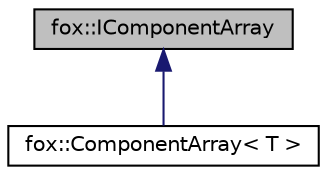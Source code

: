 digraph "fox::IComponentArray"
{
 // LATEX_PDF_SIZE
  edge [fontname="Helvetica",fontsize="10",labelfontname="Helvetica",labelfontsize="10"];
  node [fontname="Helvetica",fontsize="10",shape=record];
  Node1 [label="fox::IComponentArray",height=0.2,width=0.4,color="black", fillcolor="grey75", style="filled", fontcolor="black",tooltip=" "];
  Node1 -> Node2 [dir="back",color="midnightblue",fontsize="10",style="solid",fontname="Helvetica"];
  Node2 [label="fox::ComponentArray\< T \>",height=0.2,width=0.4,color="black", fillcolor="white", style="filled",URL="$classfox_1_1ComponentArray.html",tooltip=" "];
}
